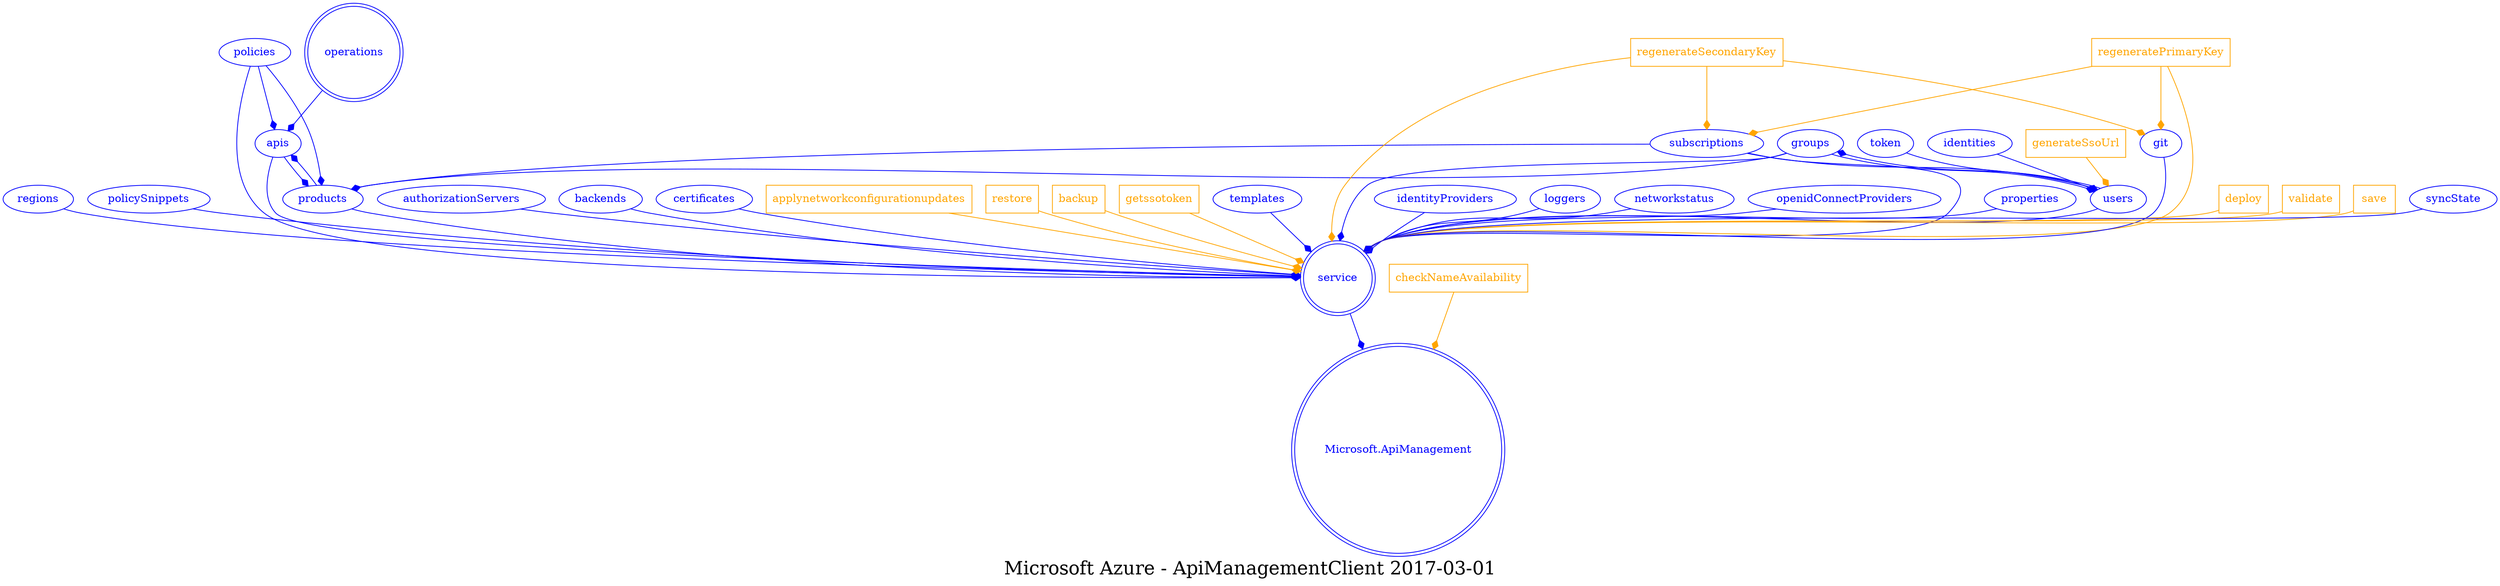 digraph LexiconGraph {
graph[label="Microsoft Azure - ApiManagementClient 2017-03-01", fontsize=24]
splines=true
"service" [color=blue, fontcolor=blue, shape=doublecircle]
"Microsoft.ApiManagement" [color=blue, fontcolor=blue, shape=doublecircle]
"operations" [color=blue, fontcolor=blue, shape=doublecircle]
"regions" -> "service" [color=blue, fontcolor=blue, arrowhead=diamond, arrowtail=none]
"regions" [color=blue, fontcolor=blue, shape=ellipse]
"policySnippets" -> "service" [color=blue, fontcolor=blue, arrowhead=diamond, arrowtail=none]
"policySnippets" [color=blue, fontcolor=blue, shape=ellipse]
"policies" -> "service" [color=blue, fontcolor=blue, arrowhead=diamond, arrowtail=none]
"policies" [color=blue, fontcolor=blue, shape=ellipse]
"apis" -> "service" [color=blue, fontcolor=blue, arrowhead=diamond, arrowtail=none]
"apis" [color=blue, fontcolor=blue, shape=ellipse]
"operations" -> "apis" [color=blue, fontcolor=blue, arrowhead=diamond, arrowtail=none]
"policies" -> "apis" [color=blue, fontcolor=blue, arrowhead=diamond, arrowtail=none]
"products" -> "apis" [color=blue, fontcolor=blue, arrowhead=diamond, arrowtail=none]
"products" [color=blue, fontcolor=blue, shape=ellipse]
"authorizationServers" -> "service" [color=blue, fontcolor=blue, arrowhead=diamond, arrowtail=none]
"authorizationServers" [color=blue, fontcolor=blue, shape=ellipse]
"backends" -> "service" [color=blue, fontcolor=blue, arrowhead=diamond, arrowtail=none]
"backends" [color=blue, fontcolor=blue, shape=ellipse]
"certificates" -> "service" [color=blue, fontcolor=blue, arrowhead=diamond, arrowtail=none]
"certificates" [color=blue, fontcolor=blue, shape=ellipse]
"applynetworkconfigurationupdates" [color=orange, fontcolor=orange, shape=box]
"applynetworkconfigurationupdates" -> "service" [color=orange, fontcolor=orange, arrowhead=diamond, arrowtail=none]
"restore" [color=orange, fontcolor=orange, shape=box]
"restore" -> "service" [color=orange, fontcolor=orange, arrowhead=diamond, arrowtail=none]
"backup" [color=orange, fontcolor=orange, shape=box]
"backup" -> "service" [color=orange, fontcolor=orange, arrowhead=diamond, arrowtail=none]
"getssotoken" [color=orange, fontcolor=orange, shape=box]
"getssotoken" -> "service" [color=orange, fontcolor=orange, arrowhead=diamond, arrowtail=none]
"templates" -> "service" [color=blue, fontcolor=blue, arrowhead=diamond, arrowtail=none]
"templates" [color=blue, fontcolor=blue, shape=ellipse]
"groups" -> "service" [color=blue, fontcolor=blue, arrowhead=diamond, arrowtail=none]
"groups" [color=blue, fontcolor=blue, shape=ellipse]
"users" -> "groups" [color=blue, fontcolor=blue, arrowhead=diamond, arrowtail=none]
"users" [color=blue, fontcolor=blue, shape=ellipse]
"identityProviders" -> "service" [color=blue, fontcolor=blue, arrowhead=diamond, arrowtail=none]
"identityProviders" [color=blue, fontcolor=blue, shape=ellipse]
"loggers" -> "service" [color=blue, fontcolor=blue, arrowhead=diamond, arrowtail=none]
"loggers" [color=blue, fontcolor=blue, shape=ellipse]
"networkstatus" -> "service" [color=blue, fontcolor=blue, arrowhead=diamond, arrowtail=none]
"networkstatus" [color=blue, fontcolor=blue, shape=ellipse]
"openidConnectProviders" -> "service" [color=blue, fontcolor=blue, arrowhead=diamond, arrowtail=none]
"openidConnectProviders" [color=blue, fontcolor=blue, shape=ellipse]
"products" -> "service" [color=blue, fontcolor=blue, arrowhead=diamond, arrowtail=none]
"groups" -> "products" [color=blue, fontcolor=blue, arrowhead=diamond, arrowtail=none]
"policies" -> "products" [color=blue, fontcolor=blue, arrowhead=diamond, arrowtail=none]
"subscriptions" -> "products" [color=blue, fontcolor=blue, arrowhead=diamond, arrowtail=none]
"subscriptions" [color=blue, fontcolor=blue, shape=ellipse]
"apis" -> "products" [color=blue, fontcolor=blue, arrowhead=diamond, arrowtail=none]
"properties" -> "service" [color=blue, fontcolor=blue, arrowhead=diamond, arrowtail=none]
"properties" [color=blue, fontcolor=blue, shape=ellipse]
"subscriptions" -> "service" [color=blue, fontcolor=blue, arrowhead=diamond, arrowtail=none]
"regenerateSecondaryKey" [color=orange, fontcolor=orange, shape=box]
"regenerateSecondaryKey" -> "subscriptions" [color=orange, fontcolor=orange, arrowhead=diamond, arrowtail=none]
"regeneratePrimaryKey" [color=orange, fontcolor=orange, shape=box]
"regeneratePrimaryKey" -> "subscriptions" [color=orange, fontcolor=orange, arrowhead=diamond, arrowtail=none]
"regenerateSecondaryKey" -> "service" [color=orange, fontcolor=orange, arrowhead=diamond, arrowtail=none]
"git" -> "service" [color=blue, fontcolor=blue, arrowhead=diamond, arrowtail=none]
"git" [color=blue, fontcolor=blue, shape=ellipse]
"regeneratePrimaryKey" -> "git" [color=orange, fontcolor=orange, arrowhead=diamond, arrowtail=none]
"regenerateSecondaryKey" -> "git" [color=orange, fontcolor=orange, arrowhead=diamond, arrowtail=none]
"regeneratePrimaryKey" -> "service" [color=orange, fontcolor=orange, arrowhead=diamond, arrowtail=none]
"deploy" [color=orange, fontcolor=orange, shape=box]
"deploy" -> "service" [color=orange, fontcolor=orange, arrowhead=diamond, arrowtail=none]
"validate" [color=orange, fontcolor=orange, shape=box]
"validate" -> "service" [color=orange, fontcolor=orange, arrowhead=diamond, arrowtail=none]
"save" [color=orange, fontcolor=orange, shape=box]
"save" -> "service" [color=orange, fontcolor=orange, arrowhead=diamond, arrowtail=none]
"syncState" -> "service" [color=blue, fontcolor=blue, arrowhead=diamond, arrowtail=none]
"syncState" [color=blue, fontcolor=blue, shape=ellipse]
"users" -> "service" [color=blue, fontcolor=blue, arrowhead=diamond, arrowtail=none]
"token" -> "users" [color=blue, fontcolor=blue, arrowhead=diamond, arrowtail=none]
"token" [color=blue, fontcolor=blue, shape=ellipse]
"groups" -> "users" [color=blue, fontcolor=blue, arrowhead=diamond, arrowtail=none]
"identities" -> "users" [color=blue, fontcolor=blue, arrowhead=diamond, arrowtail=none]
"identities" [color=blue, fontcolor=blue, shape=ellipse]
"subscriptions" -> "users" [color=blue, fontcolor=blue, arrowhead=diamond, arrowtail=none]
"generateSsoUrl" [color=orange, fontcolor=orange, shape=box]
"generateSsoUrl" -> "users" [color=orange, fontcolor=orange, arrowhead=diamond, arrowtail=none]
"checkNameAvailability" [color=orange, fontcolor=orange, shape=box]
"checkNameAvailability" -> "Microsoft.ApiManagement" [color=orange, fontcolor=orange, arrowhead=diamond, arrowtail=none]
"service" -> "Microsoft.ApiManagement" [color=blue, fontcolor=blue, arrowhead=diamond, arrowtail=none]
}
